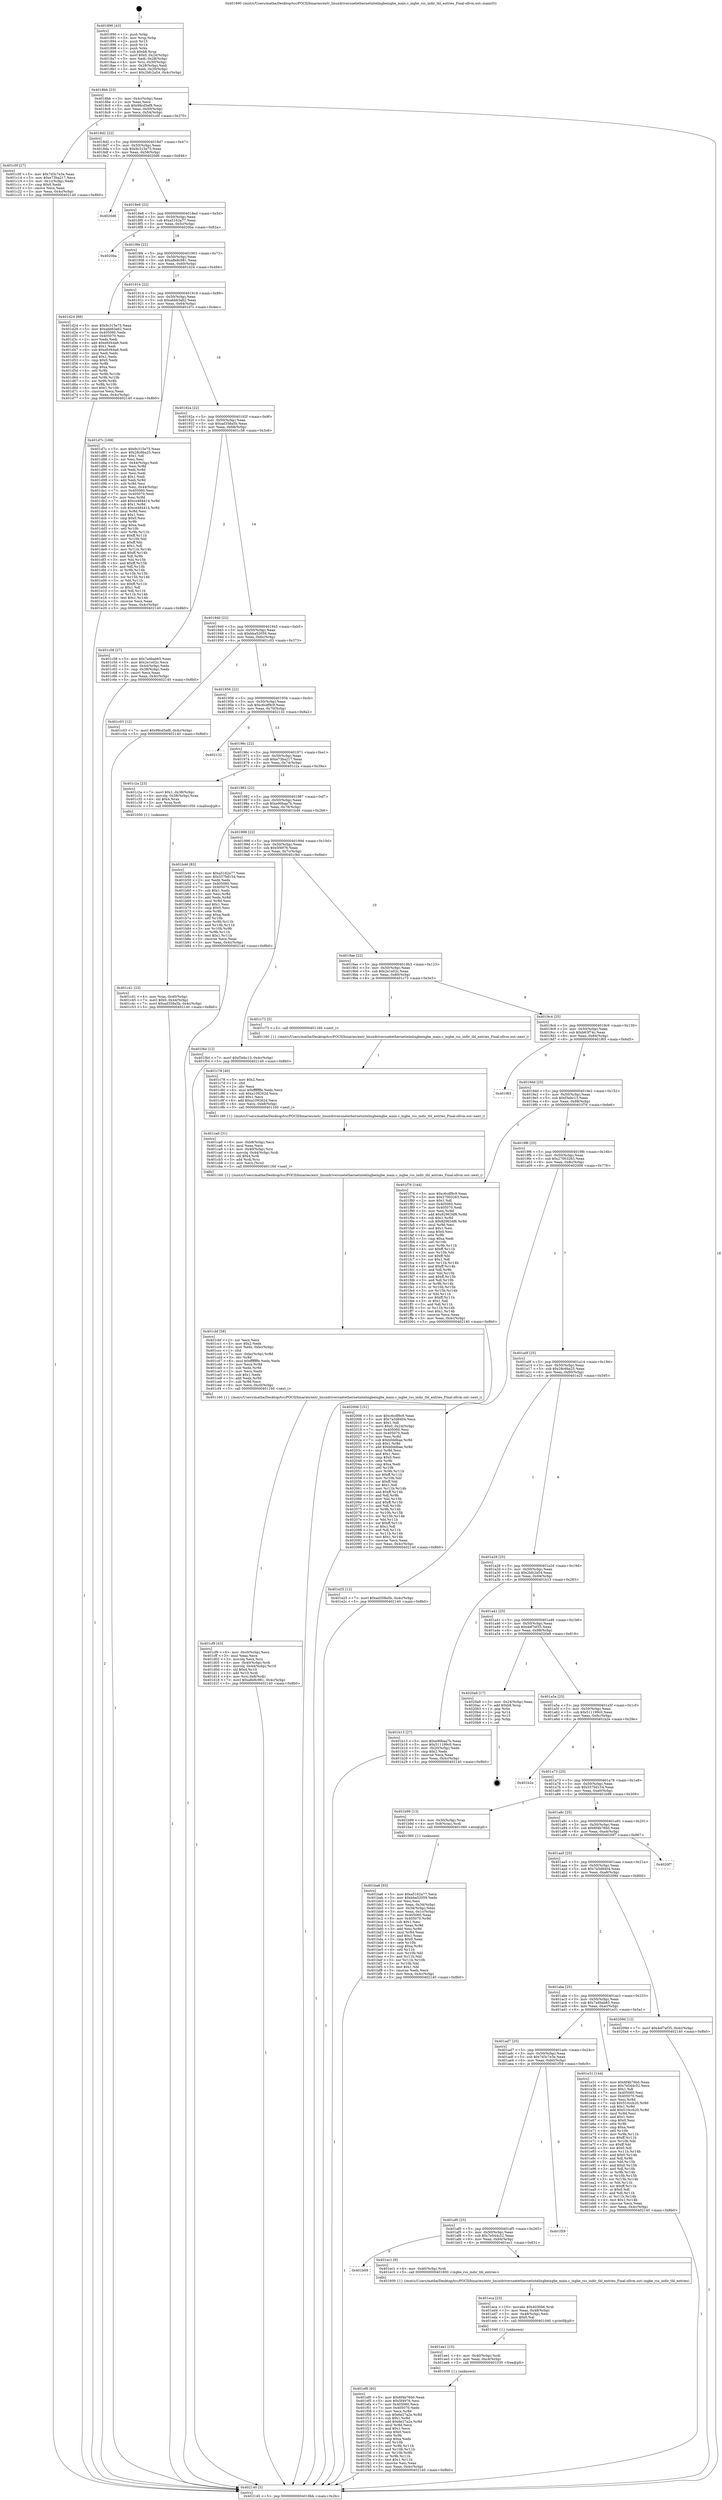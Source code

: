 digraph "0x401890" {
  label = "0x401890 (/mnt/c/Users/mathe/Desktop/tcc/POCII/binaries/extr_linuxdriversnetethernetintelixgbeixgbe_main.c_ixgbe_rss_indir_tbl_entries_Final-ollvm.out::main(0))"
  labelloc = "t"
  node[shape=record]

  Entry [label="",width=0.3,height=0.3,shape=circle,fillcolor=black,style=filled]
  "0x4018bb" [label="{
     0x4018bb [23]\l
     | [instrs]\l
     &nbsp;&nbsp;0x4018bb \<+3\>: mov -0x4c(%rbp),%eax\l
     &nbsp;&nbsp;0x4018be \<+2\>: mov %eax,%ecx\l
     &nbsp;&nbsp;0x4018c0 \<+6\>: sub $0x98cd5ef8,%ecx\l
     &nbsp;&nbsp;0x4018c6 \<+3\>: mov %eax,-0x50(%rbp)\l
     &nbsp;&nbsp;0x4018c9 \<+3\>: mov %ecx,-0x54(%rbp)\l
     &nbsp;&nbsp;0x4018cc \<+6\>: je 0000000000401c0f \<main+0x37f\>\l
  }"]
  "0x401c0f" [label="{
     0x401c0f [27]\l
     | [instrs]\l
     &nbsp;&nbsp;0x401c0f \<+5\>: mov $0x7d3c7e3e,%eax\l
     &nbsp;&nbsp;0x401c14 \<+5\>: mov $0xe73ba217,%ecx\l
     &nbsp;&nbsp;0x401c19 \<+3\>: mov -0x1c(%rbp),%edx\l
     &nbsp;&nbsp;0x401c1c \<+3\>: cmp $0x0,%edx\l
     &nbsp;&nbsp;0x401c1f \<+3\>: cmove %ecx,%eax\l
     &nbsp;&nbsp;0x401c22 \<+3\>: mov %eax,-0x4c(%rbp)\l
     &nbsp;&nbsp;0x401c25 \<+5\>: jmp 0000000000402140 \<main+0x8b0\>\l
  }"]
  "0x4018d2" [label="{
     0x4018d2 [22]\l
     | [instrs]\l
     &nbsp;&nbsp;0x4018d2 \<+5\>: jmp 00000000004018d7 \<main+0x47\>\l
     &nbsp;&nbsp;0x4018d7 \<+3\>: mov -0x50(%rbp),%eax\l
     &nbsp;&nbsp;0x4018da \<+5\>: sub $0x9c315e75,%eax\l
     &nbsp;&nbsp;0x4018df \<+3\>: mov %eax,-0x58(%rbp)\l
     &nbsp;&nbsp;0x4018e2 \<+6\>: je 00000000004020d6 \<main+0x846\>\l
  }"]
  Exit [label="",width=0.3,height=0.3,shape=circle,fillcolor=black,style=filled,peripheries=2]
  "0x4020d6" [label="{
     0x4020d6\l
  }", style=dashed]
  "0x4018e8" [label="{
     0x4018e8 [22]\l
     | [instrs]\l
     &nbsp;&nbsp;0x4018e8 \<+5\>: jmp 00000000004018ed \<main+0x5d\>\l
     &nbsp;&nbsp;0x4018ed \<+3\>: mov -0x50(%rbp),%eax\l
     &nbsp;&nbsp;0x4018f0 \<+5\>: sub $0xa5162a77,%eax\l
     &nbsp;&nbsp;0x4018f5 \<+3\>: mov %eax,-0x5c(%rbp)\l
     &nbsp;&nbsp;0x4018f8 \<+6\>: je 00000000004020ba \<main+0x82a\>\l
  }"]
  "0x401ef0" [label="{
     0x401ef0 [93]\l
     | [instrs]\l
     &nbsp;&nbsp;0x401ef0 \<+5\>: mov $0x6f4b76b0,%eax\l
     &nbsp;&nbsp;0x401ef5 \<+5\>: mov $0x5f4976,%esi\l
     &nbsp;&nbsp;0x401efa \<+7\>: mov 0x405060,%ecx\l
     &nbsp;&nbsp;0x401f01 \<+7\>: mov 0x405070,%edx\l
     &nbsp;&nbsp;0x401f08 \<+3\>: mov %ecx,%r8d\l
     &nbsp;&nbsp;0x401f0b \<+7\>: sub $0x6e27a2e,%r8d\l
     &nbsp;&nbsp;0x401f12 \<+4\>: sub $0x1,%r8d\l
     &nbsp;&nbsp;0x401f16 \<+7\>: add $0x6e27a2e,%r8d\l
     &nbsp;&nbsp;0x401f1d \<+4\>: imul %r8d,%ecx\l
     &nbsp;&nbsp;0x401f21 \<+3\>: and $0x1,%ecx\l
     &nbsp;&nbsp;0x401f24 \<+3\>: cmp $0x0,%ecx\l
     &nbsp;&nbsp;0x401f27 \<+4\>: sete %r9b\l
     &nbsp;&nbsp;0x401f2b \<+3\>: cmp $0xa,%edx\l
     &nbsp;&nbsp;0x401f2e \<+4\>: setl %r10b\l
     &nbsp;&nbsp;0x401f32 \<+3\>: mov %r9b,%r11b\l
     &nbsp;&nbsp;0x401f35 \<+3\>: and %r10b,%r11b\l
     &nbsp;&nbsp;0x401f38 \<+3\>: xor %r10b,%r9b\l
     &nbsp;&nbsp;0x401f3b \<+3\>: or %r9b,%r11b\l
     &nbsp;&nbsp;0x401f3e \<+4\>: test $0x1,%r11b\l
     &nbsp;&nbsp;0x401f42 \<+3\>: cmovne %esi,%eax\l
     &nbsp;&nbsp;0x401f45 \<+3\>: mov %eax,-0x4c(%rbp)\l
     &nbsp;&nbsp;0x401f48 \<+5\>: jmp 0000000000402140 \<main+0x8b0\>\l
  }"]
  "0x4020ba" [label="{
     0x4020ba\l
  }", style=dashed]
  "0x4018fe" [label="{
     0x4018fe [22]\l
     | [instrs]\l
     &nbsp;&nbsp;0x4018fe \<+5\>: jmp 0000000000401903 \<main+0x73\>\l
     &nbsp;&nbsp;0x401903 \<+3\>: mov -0x50(%rbp),%eax\l
     &nbsp;&nbsp;0x401906 \<+5\>: sub $0xa8e8c981,%eax\l
     &nbsp;&nbsp;0x40190b \<+3\>: mov %eax,-0x60(%rbp)\l
     &nbsp;&nbsp;0x40190e \<+6\>: je 0000000000401d24 \<main+0x494\>\l
  }"]
  "0x401ee1" [label="{
     0x401ee1 [15]\l
     | [instrs]\l
     &nbsp;&nbsp;0x401ee1 \<+4\>: mov -0x40(%rbp),%rdi\l
     &nbsp;&nbsp;0x401ee5 \<+6\>: mov %eax,-0xc4(%rbp)\l
     &nbsp;&nbsp;0x401eeb \<+5\>: call 0000000000401030 \<free@plt\>\l
     | [calls]\l
     &nbsp;&nbsp;0x401030 \{1\} (unknown)\l
  }"]
  "0x401d24" [label="{
     0x401d24 [88]\l
     | [instrs]\l
     &nbsp;&nbsp;0x401d24 \<+5\>: mov $0x9c315e75,%eax\l
     &nbsp;&nbsp;0x401d29 \<+5\>: mov $0xabb63a62,%ecx\l
     &nbsp;&nbsp;0x401d2e \<+7\>: mov 0x405060,%edx\l
     &nbsp;&nbsp;0x401d35 \<+7\>: mov 0x405070,%esi\l
     &nbsp;&nbsp;0x401d3c \<+2\>: mov %edx,%edi\l
     &nbsp;&nbsp;0x401d3e \<+6\>: add $0xefcf44a9,%edi\l
     &nbsp;&nbsp;0x401d44 \<+3\>: sub $0x1,%edi\l
     &nbsp;&nbsp;0x401d47 \<+6\>: sub $0xefcf44a9,%edi\l
     &nbsp;&nbsp;0x401d4d \<+3\>: imul %edi,%edx\l
     &nbsp;&nbsp;0x401d50 \<+3\>: and $0x1,%edx\l
     &nbsp;&nbsp;0x401d53 \<+3\>: cmp $0x0,%edx\l
     &nbsp;&nbsp;0x401d56 \<+4\>: sete %r8b\l
     &nbsp;&nbsp;0x401d5a \<+3\>: cmp $0xa,%esi\l
     &nbsp;&nbsp;0x401d5d \<+4\>: setl %r9b\l
     &nbsp;&nbsp;0x401d61 \<+3\>: mov %r8b,%r10b\l
     &nbsp;&nbsp;0x401d64 \<+3\>: and %r9b,%r10b\l
     &nbsp;&nbsp;0x401d67 \<+3\>: xor %r9b,%r8b\l
     &nbsp;&nbsp;0x401d6a \<+3\>: or %r8b,%r10b\l
     &nbsp;&nbsp;0x401d6d \<+4\>: test $0x1,%r10b\l
     &nbsp;&nbsp;0x401d71 \<+3\>: cmovne %ecx,%eax\l
     &nbsp;&nbsp;0x401d74 \<+3\>: mov %eax,-0x4c(%rbp)\l
     &nbsp;&nbsp;0x401d77 \<+5\>: jmp 0000000000402140 \<main+0x8b0\>\l
  }"]
  "0x401914" [label="{
     0x401914 [22]\l
     | [instrs]\l
     &nbsp;&nbsp;0x401914 \<+5\>: jmp 0000000000401919 \<main+0x89\>\l
     &nbsp;&nbsp;0x401919 \<+3\>: mov -0x50(%rbp),%eax\l
     &nbsp;&nbsp;0x40191c \<+5\>: sub $0xabb63a62,%eax\l
     &nbsp;&nbsp;0x401921 \<+3\>: mov %eax,-0x64(%rbp)\l
     &nbsp;&nbsp;0x401924 \<+6\>: je 0000000000401d7c \<main+0x4ec\>\l
  }"]
  "0x401eca" [label="{
     0x401eca [23]\l
     | [instrs]\l
     &nbsp;&nbsp;0x401eca \<+10\>: movabs $0x4030b6,%rdi\l
     &nbsp;&nbsp;0x401ed4 \<+3\>: mov %eax,-0x48(%rbp)\l
     &nbsp;&nbsp;0x401ed7 \<+3\>: mov -0x48(%rbp),%esi\l
     &nbsp;&nbsp;0x401eda \<+2\>: mov $0x0,%al\l
     &nbsp;&nbsp;0x401edc \<+5\>: call 0000000000401040 \<printf@plt\>\l
     | [calls]\l
     &nbsp;&nbsp;0x401040 \{1\} (unknown)\l
  }"]
  "0x401d7c" [label="{
     0x401d7c [169]\l
     | [instrs]\l
     &nbsp;&nbsp;0x401d7c \<+5\>: mov $0x9c315e75,%eax\l
     &nbsp;&nbsp;0x401d81 \<+5\>: mov $0x28c6ba25,%ecx\l
     &nbsp;&nbsp;0x401d86 \<+2\>: mov $0x1,%dl\l
     &nbsp;&nbsp;0x401d88 \<+2\>: xor %esi,%esi\l
     &nbsp;&nbsp;0x401d8a \<+3\>: mov -0x44(%rbp),%edi\l
     &nbsp;&nbsp;0x401d8d \<+3\>: mov %esi,%r8d\l
     &nbsp;&nbsp;0x401d90 \<+3\>: sub %edi,%r8d\l
     &nbsp;&nbsp;0x401d93 \<+2\>: mov %esi,%edi\l
     &nbsp;&nbsp;0x401d95 \<+3\>: sub $0x1,%edi\l
     &nbsp;&nbsp;0x401d98 \<+3\>: add %edi,%r8d\l
     &nbsp;&nbsp;0x401d9b \<+3\>: sub %r8d,%esi\l
     &nbsp;&nbsp;0x401d9e \<+3\>: mov %esi,-0x44(%rbp)\l
     &nbsp;&nbsp;0x401da1 \<+7\>: mov 0x405060,%esi\l
     &nbsp;&nbsp;0x401da8 \<+7\>: mov 0x405070,%edi\l
     &nbsp;&nbsp;0x401daf \<+3\>: mov %esi,%r8d\l
     &nbsp;&nbsp;0x401db2 \<+7\>: add $0xce484414,%r8d\l
     &nbsp;&nbsp;0x401db9 \<+4\>: sub $0x1,%r8d\l
     &nbsp;&nbsp;0x401dbd \<+7\>: sub $0xce484414,%r8d\l
     &nbsp;&nbsp;0x401dc4 \<+4\>: imul %r8d,%esi\l
     &nbsp;&nbsp;0x401dc8 \<+3\>: and $0x1,%esi\l
     &nbsp;&nbsp;0x401dcb \<+3\>: cmp $0x0,%esi\l
     &nbsp;&nbsp;0x401dce \<+4\>: sete %r9b\l
     &nbsp;&nbsp;0x401dd2 \<+3\>: cmp $0xa,%edi\l
     &nbsp;&nbsp;0x401dd5 \<+4\>: setl %r10b\l
     &nbsp;&nbsp;0x401dd9 \<+3\>: mov %r9b,%r11b\l
     &nbsp;&nbsp;0x401ddc \<+4\>: xor $0xff,%r11b\l
     &nbsp;&nbsp;0x401de0 \<+3\>: mov %r10b,%bl\l
     &nbsp;&nbsp;0x401de3 \<+3\>: xor $0xff,%bl\l
     &nbsp;&nbsp;0x401de6 \<+3\>: xor $0x1,%dl\l
     &nbsp;&nbsp;0x401de9 \<+3\>: mov %r11b,%r14b\l
     &nbsp;&nbsp;0x401dec \<+4\>: and $0xff,%r14b\l
     &nbsp;&nbsp;0x401df0 \<+3\>: and %dl,%r9b\l
     &nbsp;&nbsp;0x401df3 \<+3\>: mov %bl,%r15b\l
     &nbsp;&nbsp;0x401df6 \<+4\>: and $0xff,%r15b\l
     &nbsp;&nbsp;0x401dfa \<+3\>: and %dl,%r10b\l
     &nbsp;&nbsp;0x401dfd \<+3\>: or %r9b,%r14b\l
     &nbsp;&nbsp;0x401e00 \<+3\>: or %r10b,%r15b\l
     &nbsp;&nbsp;0x401e03 \<+3\>: xor %r15b,%r14b\l
     &nbsp;&nbsp;0x401e06 \<+3\>: or %bl,%r11b\l
     &nbsp;&nbsp;0x401e09 \<+4\>: xor $0xff,%r11b\l
     &nbsp;&nbsp;0x401e0d \<+3\>: or $0x1,%dl\l
     &nbsp;&nbsp;0x401e10 \<+3\>: and %dl,%r11b\l
     &nbsp;&nbsp;0x401e13 \<+3\>: or %r11b,%r14b\l
     &nbsp;&nbsp;0x401e16 \<+4\>: test $0x1,%r14b\l
     &nbsp;&nbsp;0x401e1a \<+3\>: cmovne %ecx,%eax\l
     &nbsp;&nbsp;0x401e1d \<+3\>: mov %eax,-0x4c(%rbp)\l
     &nbsp;&nbsp;0x401e20 \<+5\>: jmp 0000000000402140 \<main+0x8b0\>\l
  }"]
  "0x40192a" [label="{
     0x40192a [22]\l
     | [instrs]\l
     &nbsp;&nbsp;0x40192a \<+5\>: jmp 000000000040192f \<main+0x9f\>\l
     &nbsp;&nbsp;0x40192f \<+3\>: mov -0x50(%rbp),%eax\l
     &nbsp;&nbsp;0x401932 \<+5\>: sub $0xad358a5b,%eax\l
     &nbsp;&nbsp;0x401937 \<+3\>: mov %eax,-0x68(%rbp)\l
     &nbsp;&nbsp;0x40193a \<+6\>: je 0000000000401c58 \<main+0x3c8\>\l
  }"]
  "0x401b09" [label="{
     0x401b09\l
  }", style=dashed]
  "0x401c58" [label="{
     0x401c58 [27]\l
     | [instrs]\l
     &nbsp;&nbsp;0x401c58 \<+5\>: mov $0x7a4bab65,%eax\l
     &nbsp;&nbsp;0x401c5d \<+5\>: mov $0x2e1e02c,%ecx\l
     &nbsp;&nbsp;0x401c62 \<+3\>: mov -0x44(%rbp),%edx\l
     &nbsp;&nbsp;0x401c65 \<+3\>: cmp -0x38(%rbp),%edx\l
     &nbsp;&nbsp;0x401c68 \<+3\>: cmovl %ecx,%eax\l
     &nbsp;&nbsp;0x401c6b \<+3\>: mov %eax,-0x4c(%rbp)\l
     &nbsp;&nbsp;0x401c6e \<+5\>: jmp 0000000000402140 \<main+0x8b0\>\l
  }"]
  "0x401940" [label="{
     0x401940 [22]\l
     | [instrs]\l
     &nbsp;&nbsp;0x401940 \<+5\>: jmp 0000000000401945 \<main+0xb5\>\l
     &nbsp;&nbsp;0x401945 \<+3\>: mov -0x50(%rbp),%eax\l
     &nbsp;&nbsp;0x401948 \<+5\>: sub $0xbba52059,%eax\l
     &nbsp;&nbsp;0x40194d \<+3\>: mov %eax,-0x6c(%rbp)\l
     &nbsp;&nbsp;0x401950 \<+6\>: je 0000000000401c03 \<main+0x373\>\l
  }"]
  "0x401ec1" [label="{
     0x401ec1 [9]\l
     | [instrs]\l
     &nbsp;&nbsp;0x401ec1 \<+4\>: mov -0x40(%rbp),%rdi\l
     &nbsp;&nbsp;0x401ec5 \<+5\>: call 0000000000401600 \<ixgbe_rss_indir_tbl_entries\>\l
     | [calls]\l
     &nbsp;&nbsp;0x401600 \{1\} (/mnt/c/Users/mathe/Desktop/tcc/POCII/binaries/extr_linuxdriversnetethernetintelixgbeixgbe_main.c_ixgbe_rss_indir_tbl_entries_Final-ollvm.out::ixgbe_rss_indir_tbl_entries)\l
  }"]
  "0x401c03" [label="{
     0x401c03 [12]\l
     | [instrs]\l
     &nbsp;&nbsp;0x401c03 \<+7\>: movl $0x98cd5ef8,-0x4c(%rbp)\l
     &nbsp;&nbsp;0x401c0a \<+5\>: jmp 0000000000402140 \<main+0x8b0\>\l
  }"]
  "0x401956" [label="{
     0x401956 [22]\l
     | [instrs]\l
     &nbsp;&nbsp;0x401956 \<+5\>: jmp 000000000040195b \<main+0xcb\>\l
     &nbsp;&nbsp;0x40195b \<+3\>: mov -0x50(%rbp),%eax\l
     &nbsp;&nbsp;0x40195e \<+5\>: sub $0xc6cdf9c9,%eax\l
     &nbsp;&nbsp;0x401963 \<+3\>: mov %eax,-0x70(%rbp)\l
     &nbsp;&nbsp;0x401966 \<+6\>: je 0000000000402132 \<main+0x8a2\>\l
  }"]
  "0x401af0" [label="{
     0x401af0 [25]\l
     | [instrs]\l
     &nbsp;&nbsp;0x401af0 \<+5\>: jmp 0000000000401af5 \<main+0x265\>\l
     &nbsp;&nbsp;0x401af5 \<+3\>: mov -0x50(%rbp),%eax\l
     &nbsp;&nbsp;0x401af8 \<+5\>: sub $0x7e544c52,%eax\l
     &nbsp;&nbsp;0x401afd \<+6\>: mov %eax,-0xb4(%rbp)\l
     &nbsp;&nbsp;0x401b03 \<+6\>: je 0000000000401ec1 \<main+0x631\>\l
  }"]
  "0x402132" [label="{
     0x402132\l
  }", style=dashed]
  "0x40196c" [label="{
     0x40196c [22]\l
     | [instrs]\l
     &nbsp;&nbsp;0x40196c \<+5\>: jmp 0000000000401971 \<main+0xe1\>\l
     &nbsp;&nbsp;0x401971 \<+3\>: mov -0x50(%rbp),%eax\l
     &nbsp;&nbsp;0x401974 \<+5\>: sub $0xe73ba217,%eax\l
     &nbsp;&nbsp;0x401979 \<+3\>: mov %eax,-0x74(%rbp)\l
     &nbsp;&nbsp;0x40197c \<+6\>: je 0000000000401c2a \<main+0x39a\>\l
  }"]
  "0x401f59" [label="{
     0x401f59\l
  }", style=dashed]
  "0x401c2a" [label="{
     0x401c2a [23]\l
     | [instrs]\l
     &nbsp;&nbsp;0x401c2a \<+7\>: movl $0x1,-0x38(%rbp)\l
     &nbsp;&nbsp;0x401c31 \<+4\>: movslq -0x38(%rbp),%rax\l
     &nbsp;&nbsp;0x401c35 \<+4\>: shl $0x4,%rax\l
     &nbsp;&nbsp;0x401c39 \<+3\>: mov %rax,%rdi\l
     &nbsp;&nbsp;0x401c3c \<+5\>: call 0000000000401050 \<malloc@plt\>\l
     | [calls]\l
     &nbsp;&nbsp;0x401050 \{1\} (unknown)\l
  }"]
  "0x401982" [label="{
     0x401982 [22]\l
     | [instrs]\l
     &nbsp;&nbsp;0x401982 \<+5\>: jmp 0000000000401987 \<main+0xf7\>\l
     &nbsp;&nbsp;0x401987 \<+3\>: mov -0x50(%rbp),%eax\l
     &nbsp;&nbsp;0x40198a \<+5\>: sub $0xe90baa7b,%eax\l
     &nbsp;&nbsp;0x40198f \<+3\>: mov %eax,-0x78(%rbp)\l
     &nbsp;&nbsp;0x401992 \<+6\>: je 0000000000401b46 \<main+0x2b6\>\l
  }"]
  "0x401ad7" [label="{
     0x401ad7 [25]\l
     | [instrs]\l
     &nbsp;&nbsp;0x401ad7 \<+5\>: jmp 0000000000401adc \<main+0x24c\>\l
     &nbsp;&nbsp;0x401adc \<+3\>: mov -0x50(%rbp),%eax\l
     &nbsp;&nbsp;0x401adf \<+5\>: sub $0x7d3c7e3e,%eax\l
     &nbsp;&nbsp;0x401ae4 \<+6\>: mov %eax,-0xb0(%rbp)\l
     &nbsp;&nbsp;0x401aea \<+6\>: je 0000000000401f59 \<main+0x6c9\>\l
  }"]
  "0x401b46" [label="{
     0x401b46 [83]\l
     | [instrs]\l
     &nbsp;&nbsp;0x401b46 \<+5\>: mov $0xa5162a77,%eax\l
     &nbsp;&nbsp;0x401b4b \<+5\>: mov $0x557bd154,%ecx\l
     &nbsp;&nbsp;0x401b50 \<+2\>: xor %edx,%edx\l
     &nbsp;&nbsp;0x401b52 \<+7\>: mov 0x405060,%esi\l
     &nbsp;&nbsp;0x401b59 \<+7\>: mov 0x405070,%edi\l
     &nbsp;&nbsp;0x401b60 \<+3\>: sub $0x1,%edx\l
     &nbsp;&nbsp;0x401b63 \<+3\>: mov %esi,%r8d\l
     &nbsp;&nbsp;0x401b66 \<+3\>: add %edx,%r8d\l
     &nbsp;&nbsp;0x401b69 \<+4\>: imul %r8d,%esi\l
     &nbsp;&nbsp;0x401b6d \<+3\>: and $0x1,%esi\l
     &nbsp;&nbsp;0x401b70 \<+3\>: cmp $0x0,%esi\l
     &nbsp;&nbsp;0x401b73 \<+4\>: sete %r9b\l
     &nbsp;&nbsp;0x401b77 \<+3\>: cmp $0xa,%edi\l
     &nbsp;&nbsp;0x401b7a \<+4\>: setl %r10b\l
     &nbsp;&nbsp;0x401b7e \<+3\>: mov %r9b,%r11b\l
     &nbsp;&nbsp;0x401b81 \<+3\>: and %r10b,%r11b\l
     &nbsp;&nbsp;0x401b84 \<+3\>: xor %r10b,%r9b\l
     &nbsp;&nbsp;0x401b87 \<+3\>: or %r9b,%r11b\l
     &nbsp;&nbsp;0x401b8a \<+4\>: test $0x1,%r11b\l
     &nbsp;&nbsp;0x401b8e \<+3\>: cmovne %ecx,%eax\l
     &nbsp;&nbsp;0x401b91 \<+3\>: mov %eax,-0x4c(%rbp)\l
     &nbsp;&nbsp;0x401b94 \<+5\>: jmp 0000000000402140 \<main+0x8b0\>\l
  }"]
  "0x401998" [label="{
     0x401998 [22]\l
     | [instrs]\l
     &nbsp;&nbsp;0x401998 \<+5\>: jmp 000000000040199d \<main+0x10d\>\l
     &nbsp;&nbsp;0x40199d \<+3\>: mov -0x50(%rbp),%eax\l
     &nbsp;&nbsp;0x4019a0 \<+5\>: sub $0x5f4976,%eax\l
     &nbsp;&nbsp;0x4019a5 \<+3\>: mov %eax,-0x7c(%rbp)\l
     &nbsp;&nbsp;0x4019a8 \<+6\>: je 0000000000401f4d \<main+0x6bd\>\l
  }"]
  "0x401e31" [label="{
     0x401e31 [144]\l
     | [instrs]\l
     &nbsp;&nbsp;0x401e31 \<+5\>: mov $0x6f4b76b0,%eax\l
     &nbsp;&nbsp;0x401e36 \<+5\>: mov $0x7e544c52,%ecx\l
     &nbsp;&nbsp;0x401e3b \<+2\>: mov $0x1,%dl\l
     &nbsp;&nbsp;0x401e3d \<+7\>: mov 0x405060,%esi\l
     &nbsp;&nbsp;0x401e44 \<+7\>: mov 0x405070,%edi\l
     &nbsp;&nbsp;0x401e4b \<+3\>: mov %esi,%r8d\l
     &nbsp;&nbsp;0x401e4e \<+7\>: sub $0x510ccb20,%r8d\l
     &nbsp;&nbsp;0x401e55 \<+4\>: sub $0x1,%r8d\l
     &nbsp;&nbsp;0x401e59 \<+7\>: add $0x510ccb20,%r8d\l
     &nbsp;&nbsp;0x401e60 \<+4\>: imul %r8d,%esi\l
     &nbsp;&nbsp;0x401e64 \<+3\>: and $0x1,%esi\l
     &nbsp;&nbsp;0x401e67 \<+3\>: cmp $0x0,%esi\l
     &nbsp;&nbsp;0x401e6a \<+4\>: sete %r9b\l
     &nbsp;&nbsp;0x401e6e \<+3\>: cmp $0xa,%edi\l
     &nbsp;&nbsp;0x401e71 \<+4\>: setl %r10b\l
     &nbsp;&nbsp;0x401e75 \<+3\>: mov %r9b,%r11b\l
     &nbsp;&nbsp;0x401e78 \<+4\>: xor $0xff,%r11b\l
     &nbsp;&nbsp;0x401e7c \<+3\>: mov %r10b,%bl\l
     &nbsp;&nbsp;0x401e7f \<+3\>: xor $0xff,%bl\l
     &nbsp;&nbsp;0x401e82 \<+3\>: xor $0x0,%dl\l
     &nbsp;&nbsp;0x401e85 \<+3\>: mov %r11b,%r14b\l
     &nbsp;&nbsp;0x401e88 \<+4\>: and $0x0,%r14b\l
     &nbsp;&nbsp;0x401e8c \<+3\>: and %dl,%r9b\l
     &nbsp;&nbsp;0x401e8f \<+3\>: mov %bl,%r15b\l
     &nbsp;&nbsp;0x401e92 \<+4\>: and $0x0,%r15b\l
     &nbsp;&nbsp;0x401e96 \<+3\>: and %dl,%r10b\l
     &nbsp;&nbsp;0x401e99 \<+3\>: or %r9b,%r14b\l
     &nbsp;&nbsp;0x401e9c \<+3\>: or %r10b,%r15b\l
     &nbsp;&nbsp;0x401e9f \<+3\>: xor %r15b,%r14b\l
     &nbsp;&nbsp;0x401ea2 \<+3\>: or %bl,%r11b\l
     &nbsp;&nbsp;0x401ea5 \<+4\>: xor $0xff,%r11b\l
     &nbsp;&nbsp;0x401ea9 \<+3\>: or $0x0,%dl\l
     &nbsp;&nbsp;0x401eac \<+3\>: and %dl,%r11b\l
     &nbsp;&nbsp;0x401eaf \<+3\>: or %r11b,%r14b\l
     &nbsp;&nbsp;0x401eb2 \<+4\>: test $0x1,%r14b\l
     &nbsp;&nbsp;0x401eb6 \<+3\>: cmovne %ecx,%eax\l
     &nbsp;&nbsp;0x401eb9 \<+3\>: mov %eax,-0x4c(%rbp)\l
     &nbsp;&nbsp;0x401ebc \<+5\>: jmp 0000000000402140 \<main+0x8b0\>\l
  }"]
  "0x401f4d" [label="{
     0x401f4d [12]\l
     | [instrs]\l
     &nbsp;&nbsp;0x401f4d \<+7\>: movl $0xf3ebc13,-0x4c(%rbp)\l
     &nbsp;&nbsp;0x401f54 \<+5\>: jmp 0000000000402140 \<main+0x8b0\>\l
  }"]
  "0x4019ae" [label="{
     0x4019ae [22]\l
     | [instrs]\l
     &nbsp;&nbsp;0x4019ae \<+5\>: jmp 00000000004019b3 \<main+0x123\>\l
     &nbsp;&nbsp;0x4019b3 \<+3\>: mov -0x50(%rbp),%eax\l
     &nbsp;&nbsp;0x4019b6 \<+5\>: sub $0x2e1e02c,%eax\l
     &nbsp;&nbsp;0x4019bb \<+3\>: mov %eax,-0x80(%rbp)\l
     &nbsp;&nbsp;0x4019be \<+6\>: je 0000000000401c73 \<main+0x3e3\>\l
  }"]
  "0x401abe" [label="{
     0x401abe [25]\l
     | [instrs]\l
     &nbsp;&nbsp;0x401abe \<+5\>: jmp 0000000000401ac3 \<main+0x233\>\l
     &nbsp;&nbsp;0x401ac3 \<+3\>: mov -0x50(%rbp),%eax\l
     &nbsp;&nbsp;0x401ac6 \<+5\>: sub $0x7a4bab65,%eax\l
     &nbsp;&nbsp;0x401acb \<+6\>: mov %eax,-0xac(%rbp)\l
     &nbsp;&nbsp;0x401ad1 \<+6\>: je 0000000000401e31 \<main+0x5a1\>\l
  }"]
  "0x401c73" [label="{
     0x401c73 [5]\l
     | [instrs]\l
     &nbsp;&nbsp;0x401c73 \<+5\>: call 0000000000401160 \<next_i\>\l
     | [calls]\l
     &nbsp;&nbsp;0x401160 \{1\} (/mnt/c/Users/mathe/Desktop/tcc/POCII/binaries/extr_linuxdriversnetethernetintelixgbeixgbe_main.c_ixgbe_rss_indir_tbl_entries_Final-ollvm.out::next_i)\l
  }"]
  "0x4019c4" [label="{
     0x4019c4 [25]\l
     | [instrs]\l
     &nbsp;&nbsp;0x4019c4 \<+5\>: jmp 00000000004019c9 \<main+0x139\>\l
     &nbsp;&nbsp;0x4019c9 \<+3\>: mov -0x50(%rbp),%eax\l
     &nbsp;&nbsp;0x4019cc \<+5\>: sub $0xb63f74c,%eax\l
     &nbsp;&nbsp;0x4019d1 \<+6\>: mov %eax,-0x84(%rbp)\l
     &nbsp;&nbsp;0x4019d7 \<+6\>: je 0000000000401f65 \<main+0x6d5\>\l
  }"]
  "0x40209d" [label="{
     0x40209d [12]\l
     | [instrs]\l
     &nbsp;&nbsp;0x40209d \<+7\>: movl $0x4ef7ef35,-0x4c(%rbp)\l
     &nbsp;&nbsp;0x4020a4 \<+5\>: jmp 0000000000402140 \<main+0x8b0\>\l
  }"]
  "0x401f65" [label="{
     0x401f65\l
  }", style=dashed]
  "0x4019dd" [label="{
     0x4019dd [25]\l
     | [instrs]\l
     &nbsp;&nbsp;0x4019dd \<+5\>: jmp 00000000004019e2 \<main+0x152\>\l
     &nbsp;&nbsp;0x4019e2 \<+3\>: mov -0x50(%rbp),%eax\l
     &nbsp;&nbsp;0x4019e5 \<+5\>: sub $0xf3ebc13,%eax\l
     &nbsp;&nbsp;0x4019ea \<+6\>: mov %eax,-0x88(%rbp)\l
     &nbsp;&nbsp;0x4019f0 \<+6\>: je 0000000000401f76 \<main+0x6e6\>\l
  }"]
  "0x401aa5" [label="{
     0x401aa5 [25]\l
     | [instrs]\l
     &nbsp;&nbsp;0x401aa5 \<+5\>: jmp 0000000000401aaa \<main+0x21a\>\l
     &nbsp;&nbsp;0x401aaa \<+3\>: mov -0x50(%rbp),%eax\l
     &nbsp;&nbsp;0x401aad \<+5\>: sub $0x7a3d8404,%eax\l
     &nbsp;&nbsp;0x401ab2 \<+6\>: mov %eax,-0xa8(%rbp)\l
     &nbsp;&nbsp;0x401ab8 \<+6\>: je 000000000040209d \<main+0x80d\>\l
  }"]
  "0x401f76" [label="{
     0x401f76 [144]\l
     | [instrs]\l
     &nbsp;&nbsp;0x401f76 \<+5\>: mov $0xc6cdf9c9,%eax\l
     &nbsp;&nbsp;0x401f7b \<+5\>: mov $0x27003263,%ecx\l
     &nbsp;&nbsp;0x401f80 \<+2\>: mov $0x1,%dl\l
     &nbsp;&nbsp;0x401f82 \<+7\>: mov 0x405060,%esi\l
     &nbsp;&nbsp;0x401f89 \<+7\>: mov 0x405070,%edi\l
     &nbsp;&nbsp;0x401f90 \<+3\>: mov %esi,%r8d\l
     &nbsp;&nbsp;0x401f93 \<+7\>: add $0x829634f6,%r8d\l
     &nbsp;&nbsp;0x401f9a \<+4\>: sub $0x1,%r8d\l
     &nbsp;&nbsp;0x401f9e \<+7\>: sub $0x829634f6,%r8d\l
     &nbsp;&nbsp;0x401fa5 \<+4\>: imul %r8d,%esi\l
     &nbsp;&nbsp;0x401fa9 \<+3\>: and $0x1,%esi\l
     &nbsp;&nbsp;0x401fac \<+3\>: cmp $0x0,%esi\l
     &nbsp;&nbsp;0x401faf \<+4\>: sete %r9b\l
     &nbsp;&nbsp;0x401fb3 \<+3\>: cmp $0xa,%edi\l
     &nbsp;&nbsp;0x401fb6 \<+4\>: setl %r10b\l
     &nbsp;&nbsp;0x401fba \<+3\>: mov %r9b,%r11b\l
     &nbsp;&nbsp;0x401fbd \<+4\>: xor $0xff,%r11b\l
     &nbsp;&nbsp;0x401fc1 \<+3\>: mov %r10b,%bl\l
     &nbsp;&nbsp;0x401fc4 \<+3\>: xor $0xff,%bl\l
     &nbsp;&nbsp;0x401fc7 \<+3\>: xor $0x1,%dl\l
     &nbsp;&nbsp;0x401fca \<+3\>: mov %r11b,%r14b\l
     &nbsp;&nbsp;0x401fcd \<+4\>: and $0xff,%r14b\l
     &nbsp;&nbsp;0x401fd1 \<+3\>: and %dl,%r9b\l
     &nbsp;&nbsp;0x401fd4 \<+3\>: mov %bl,%r15b\l
     &nbsp;&nbsp;0x401fd7 \<+4\>: and $0xff,%r15b\l
     &nbsp;&nbsp;0x401fdb \<+3\>: and %dl,%r10b\l
     &nbsp;&nbsp;0x401fde \<+3\>: or %r9b,%r14b\l
     &nbsp;&nbsp;0x401fe1 \<+3\>: or %r10b,%r15b\l
     &nbsp;&nbsp;0x401fe4 \<+3\>: xor %r15b,%r14b\l
     &nbsp;&nbsp;0x401fe7 \<+3\>: or %bl,%r11b\l
     &nbsp;&nbsp;0x401fea \<+4\>: xor $0xff,%r11b\l
     &nbsp;&nbsp;0x401fee \<+3\>: or $0x1,%dl\l
     &nbsp;&nbsp;0x401ff1 \<+3\>: and %dl,%r11b\l
     &nbsp;&nbsp;0x401ff4 \<+3\>: or %r11b,%r14b\l
     &nbsp;&nbsp;0x401ff7 \<+4\>: test $0x1,%r14b\l
     &nbsp;&nbsp;0x401ffb \<+3\>: cmovne %ecx,%eax\l
     &nbsp;&nbsp;0x401ffe \<+3\>: mov %eax,-0x4c(%rbp)\l
     &nbsp;&nbsp;0x402001 \<+5\>: jmp 0000000000402140 \<main+0x8b0\>\l
  }"]
  "0x4019f6" [label="{
     0x4019f6 [25]\l
     | [instrs]\l
     &nbsp;&nbsp;0x4019f6 \<+5\>: jmp 00000000004019fb \<main+0x16b\>\l
     &nbsp;&nbsp;0x4019fb \<+3\>: mov -0x50(%rbp),%eax\l
     &nbsp;&nbsp;0x4019fe \<+5\>: sub $0x27003263,%eax\l
     &nbsp;&nbsp;0x401a03 \<+6\>: mov %eax,-0x8c(%rbp)\l
     &nbsp;&nbsp;0x401a09 \<+6\>: je 0000000000402006 \<main+0x776\>\l
  }"]
  "0x4020f7" [label="{
     0x4020f7\l
  }", style=dashed]
  "0x402006" [label="{
     0x402006 [151]\l
     | [instrs]\l
     &nbsp;&nbsp;0x402006 \<+5\>: mov $0xc6cdf9c9,%eax\l
     &nbsp;&nbsp;0x40200b \<+5\>: mov $0x7a3d8404,%ecx\l
     &nbsp;&nbsp;0x402010 \<+2\>: mov $0x1,%dl\l
     &nbsp;&nbsp;0x402012 \<+7\>: movl $0x0,-0x24(%rbp)\l
     &nbsp;&nbsp;0x402019 \<+7\>: mov 0x405060,%esi\l
     &nbsp;&nbsp;0x402020 \<+7\>: mov 0x405070,%edi\l
     &nbsp;&nbsp;0x402027 \<+3\>: mov %esi,%r8d\l
     &nbsp;&nbsp;0x40202a \<+7\>: sub $0xb0ddbae,%r8d\l
     &nbsp;&nbsp;0x402031 \<+4\>: sub $0x1,%r8d\l
     &nbsp;&nbsp;0x402035 \<+7\>: add $0xb0ddbae,%r8d\l
     &nbsp;&nbsp;0x40203c \<+4\>: imul %r8d,%esi\l
     &nbsp;&nbsp;0x402040 \<+3\>: and $0x1,%esi\l
     &nbsp;&nbsp;0x402043 \<+3\>: cmp $0x0,%esi\l
     &nbsp;&nbsp;0x402046 \<+4\>: sete %r9b\l
     &nbsp;&nbsp;0x40204a \<+3\>: cmp $0xa,%edi\l
     &nbsp;&nbsp;0x40204d \<+4\>: setl %r10b\l
     &nbsp;&nbsp;0x402051 \<+3\>: mov %r9b,%r11b\l
     &nbsp;&nbsp;0x402054 \<+4\>: xor $0xff,%r11b\l
     &nbsp;&nbsp;0x402058 \<+3\>: mov %r10b,%bl\l
     &nbsp;&nbsp;0x40205b \<+3\>: xor $0xff,%bl\l
     &nbsp;&nbsp;0x40205e \<+3\>: xor $0x1,%dl\l
     &nbsp;&nbsp;0x402061 \<+3\>: mov %r11b,%r14b\l
     &nbsp;&nbsp;0x402064 \<+4\>: and $0xff,%r14b\l
     &nbsp;&nbsp;0x402068 \<+3\>: and %dl,%r9b\l
     &nbsp;&nbsp;0x40206b \<+3\>: mov %bl,%r15b\l
     &nbsp;&nbsp;0x40206e \<+4\>: and $0xff,%r15b\l
     &nbsp;&nbsp;0x402072 \<+3\>: and %dl,%r10b\l
     &nbsp;&nbsp;0x402075 \<+3\>: or %r9b,%r14b\l
     &nbsp;&nbsp;0x402078 \<+3\>: or %r10b,%r15b\l
     &nbsp;&nbsp;0x40207b \<+3\>: xor %r15b,%r14b\l
     &nbsp;&nbsp;0x40207e \<+3\>: or %bl,%r11b\l
     &nbsp;&nbsp;0x402081 \<+4\>: xor $0xff,%r11b\l
     &nbsp;&nbsp;0x402085 \<+3\>: or $0x1,%dl\l
     &nbsp;&nbsp;0x402088 \<+3\>: and %dl,%r11b\l
     &nbsp;&nbsp;0x40208b \<+3\>: or %r11b,%r14b\l
     &nbsp;&nbsp;0x40208e \<+4\>: test $0x1,%r14b\l
     &nbsp;&nbsp;0x402092 \<+3\>: cmovne %ecx,%eax\l
     &nbsp;&nbsp;0x402095 \<+3\>: mov %eax,-0x4c(%rbp)\l
     &nbsp;&nbsp;0x402098 \<+5\>: jmp 0000000000402140 \<main+0x8b0\>\l
  }"]
  "0x401a0f" [label="{
     0x401a0f [25]\l
     | [instrs]\l
     &nbsp;&nbsp;0x401a0f \<+5\>: jmp 0000000000401a14 \<main+0x184\>\l
     &nbsp;&nbsp;0x401a14 \<+3\>: mov -0x50(%rbp),%eax\l
     &nbsp;&nbsp;0x401a17 \<+5\>: sub $0x28c6ba25,%eax\l
     &nbsp;&nbsp;0x401a1c \<+6\>: mov %eax,-0x90(%rbp)\l
     &nbsp;&nbsp;0x401a22 \<+6\>: je 0000000000401e25 \<main+0x595\>\l
  }"]
  "0x401cf9" [label="{
     0x401cf9 [43]\l
     | [instrs]\l
     &nbsp;&nbsp;0x401cf9 \<+6\>: mov -0xc0(%rbp),%ecx\l
     &nbsp;&nbsp;0x401cff \<+3\>: imul %eax,%ecx\l
     &nbsp;&nbsp;0x401d02 \<+3\>: movslq %ecx,%rsi\l
     &nbsp;&nbsp;0x401d05 \<+4\>: mov -0x40(%rbp),%rdi\l
     &nbsp;&nbsp;0x401d09 \<+4\>: movslq -0x44(%rbp),%r10\l
     &nbsp;&nbsp;0x401d0d \<+4\>: shl $0x4,%r10\l
     &nbsp;&nbsp;0x401d11 \<+3\>: add %r10,%rdi\l
     &nbsp;&nbsp;0x401d14 \<+4\>: mov %rsi,0x8(%rdi)\l
     &nbsp;&nbsp;0x401d18 \<+7\>: movl $0xa8e8c981,-0x4c(%rbp)\l
     &nbsp;&nbsp;0x401d1f \<+5\>: jmp 0000000000402140 \<main+0x8b0\>\l
  }"]
  "0x401e25" [label="{
     0x401e25 [12]\l
     | [instrs]\l
     &nbsp;&nbsp;0x401e25 \<+7\>: movl $0xad358a5b,-0x4c(%rbp)\l
     &nbsp;&nbsp;0x401e2c \<+5\>: jmp 0000000000402140 \<main+0x8b0\>\l
  }"]
  "0x401a28" [label="{
     0x401a28 [25]\l
     | [instrs]\l
     &nbsp;&nbsp;0x401a28 \<+5\>: jmp 0000000000401a2d \<main+0x19d\>\l
     &nbsp;&nbsp;0x401a2d \<+3\>: mov -0x50(%rbp),%eax\l
     &nbsp;&nbsp;0x401a30 \<+5\>: sub $0x2bfc2a54,%eax\l
     &nbsp;&nbsp;0x401a35 \<+6\>: mov %eax,-0x94(%rbp)\l
     &nbsp;&nbsp;0x401a3b \<+6\>: je 0000000000401b13 \<main+0x283\>\l
  }"]
  "0x401cbf" [label="{
     0x401cbf [58]\l
     | [instrs]\l
     &nbsp;&nbsp;0x401cbf \<+2\>: xor %ecx,%ecx\l
     &nbsp;&nbsp;0x401cc1 \<+5\>: mov $0x2,%edx\l
     &nbsp;&nbsp;0x401cc6 \<+6\>: mov %edx,-0xbc(%rbp)\l
     &nbsp;&nbsp;0x401ccc \<+1\>: cltd\l
     &nbsp;&nbsp;0x401ccd \<+7\>: mov -0xbc(%rbp),%r8d\l
     &nbsp;&nbsp;0x401cd4 \<+3\>: idiv %r8d\l
     &nbsp;&nbsp;0x401cd7 \<+6\>: imul $0xfffffffe,%edx,%edx\l
     &nbsp;&nbsp;0x401cdd \<+3\>: mov %ecx,%r9d\l
     &nbsp;&nbsp;0x401ce0 \<+3\>: sub %edx,%r9d\l
     &nbsp;&nbsp;0x401ce3 \<+2\>: mov %ecx,%edx\l
     &nbsp;&nbsp;0x401ce5 \<+3\>: sub $0x1,%edx\l
     &nbsp;&nbsp;0x401ce8 \<+3\>: add %edx,%r9d\l
     &nbsp;&nbsp;0x401ceb \<+3\>: sub %r9d,%ecx\l
     &nbsp;&nbsp;0x401cee \<+6\>: mov %ecx,-0xc0(%rbp)\l
     &nbsp;&nbsp;0x401cf4 \<+5\>: call 0000000000401160 \<next_i\>\l
     | [calls]\l
     &nbsp;&nbsp;0x401160 \{1\} (/mnt/c/Users/mathe/Desktop/tcc/POCII/binaries/extr_linuxdriversnetethernetintelixgbeixgbe_main.c_ixgbe_rss_indir_tbl_entries_Final-ollvm.out::next_i)\l
  }"]
  "0x401b13" [label="{
     0x401b13 [27]\l
     | [instrs]\l
     &nbsp;&nbsp;0x401b13 \<+5\>: mov $0xe90baa7b,%eax\l
     &nbsp;&nbsp;0x401b18 \<+5\>: mov $0x511199c0,%ecx\l
     &nbsp;&nbsp;0x401b1d \<+3\>: mov -0x20(%rbp),%edx\l
     &nbsp;&nbsp;0x401b20 \<+3\>: cmp $0x2,%edx\l
     &nbsp;&nbsp;0x401b23 \<+3\>: cmovne %ecx,%eax\l
     &nbsp;&nbsp;0x401b26 \<+3\>: mov %eax,-0x4c(%rbp)\l
     &nbsp;&nbsp;0x401b29 \<+5\>: jmp 0000000000402140 \<main+0x8b0\>\l
  }"]
  "0x401a41" [label="{
     0x401a41 [25]\l
     | [instrs]\l
     &nbsp;&nbsp;0x401a41 \<+5\>: jmp 0000000000401a46 \<main+0x1b6\>\l
     &nbsp;&nbsp;0x401a46 \<+3\>: mov -0x50(%rbp),%eax\l
     &nbsp;&nbsp;0x401a49 \<+5\>: sub $0x4ef7ef35,%eax\l
     &nbsp;&nbsp;0x401a4e \<+6\>: mov %eax,-0x98(%rbp)\l
     &nbsp;&nbsp;0x401a54 \<+6\>: je 00000000004020a9 \<main+0x819\>\l
  }"]
  "0x402140" [label="{
     0x402140 [5]\l
     | [instrs]\l
     &nbsp;&nbsp;0x402140 \<+5\>: jmp 00000000004018bb \<main+0x2b\>\l
  }"]
  "0x401890" [label="{
     0x401890 [43]\l
     | [instrs]\l
     &nbsp;&nbsp;0x401890 \<+1\>: push %rbp\l
     &nbsp;&nbsp;0x401891 \<+3\>: mov %rsp,%rbp\l
     &nbsp;&nbsp;0x401894 \<+2\>: push %r15\l
     &nbsp;&nbsp;0x401896 \<+2\>: push %r14\l
     &nbsp;&nbsp;0x401898 \<+1\>: push %rbx\l
     &nbsp;&nbsp;0x401899 \<+7\>: sub $0xb8,%rsp\l
     &nbsp;&nbsp;0x4018a0 \<+7\>: movl $0x0,-0x24(%rbp)\l
     &nbsp;&nbsp;0x4018a7 \<+3\>: mov %edi,-0x28(%rbp)\l
     &nbsp;&nbsp;0x4018aa \<+4\>: mov %rsi,-0x30(%rbp)\l
     &nbsp;&nbsp;0x4018ae \<+3\>: mov -0x28(%rbp),%edi\l
     &nbsp;&nbsp;0x4018b1 \<+3\>: mov %edi,-0x20(%rbp)\l
     &nbsp;&nbsp;0x4018b4 \<+7\>: movl $0x2bfc2a54,-0x4c(%rbp)\l
  }"]
  "0x401ca0" [label="{
     0x401ca0 [31]\l
     | [instrs]\l
     &nbsp;&nbsp;0x401ca0 \<+6\>: mov -0xb8(%rbp),%ecx\l
     &nbsp;&nbsp;0x401ca6 \<+3\>: imul %eax,%ecx\l
     &nbsp;&nbsp;0x401ca9 \<+4\>: mov -0x40(%rbp),%rsi\l
     &nbsp;&nbsp;0x401cad \<+4\>: movslq -0x44(%rbp),%rdi\l
     &nbsp;&nbsp;0x401cb1 \<+4\>: shl $0x4,%rdi\l
     &nbsp;&nbsp;0x401cb5 \<+3\>: add %rdi,%rsi\l
     &nbsp;&nbsp;0x401cb8 \<+2\>: mov %ecx,(%rsi)\l
     &nbsp;&nbsp;0x401cba \<+5\>: call 0000000000401160 \<next_i\>\l
     | [calls]\l
     &nbsp;&nbsp;0x401160 \{1\} (/mnt/c/Users/mathe/Desktop/tcc/POCII/binaries/extr_linuxdriversnetethernetintelixgbeixgbe_main.c_ixgbe_rss_indir_tbl_entries_Final-ollvm.out::next_i)\l
  }"]
  "0x4020a9" [label="{
     0x4020a9 [17]\l
     | [instrs]\l
     &nbsp;&nbsp;0x4020a9 \<+3\>: mov -0x24(%rbp),%eax\l
     &nbsp;&nbsp;0x4020ac \<+7\>: add $0xb8,%rsp\l
     &nbsp;&nbsp;0x4020b3 \<+1\>: pop %rbx\l
     &nbsp;&nbsp;0x4020b4 \<+2\>: pop %r14\l
     &nbsp;&nbsp;0x4020b6 \<+2\>: pop %r15\l
     &nbsp;&nbsp;0x4020b8 \<+1\>: pop %rbp\l
     &nbsp;&nbsp;0x4020b9 \<+1\>: ret\l
  }"]
  "0x401a5a" [label="{
     0x401a5a [25]\l
     | [instrs]\l
     &nbsp;&nbsp;0x401a5a \<+5\>: jmp 0000000000401a5f \<main+0x1cf\>\l
     &nbsp;&nbsp;0x401a5f \<+3\>: mov -0x50(%rbp),%eax\l
     &nbsp;&nbsp;0x401a62 \<+5\>: sub $0x511199c0,%eax\l
     &nbsp;&nbsp;0x401a67 \<+6\>: mov %eax,-0x9c(%rbp)\l
     &nbsp;&nbsp;0x401a6d \<+6\>: je 0000000000401b2e \<main+0x29e\>\l
  }"]
  "0x401c78" [label="{
     0x401c78 [40]\l
     | [instrs]\l
     &nbsp;&nbsp;0x401c78 \<+5\>: mov $0x2,%ecx\l
     &nbsp;&nbsp;0x401c7d \<+1\>: cltd\l
     &nbsp;&nbsp;0x401c7e \<+2\>: idiv %ecx\l
     &nbsp;&nbsp;0x401c80 \<+6\>: imul $0xfffffffe,%edx,%ecx\l
     &nbsp;&nbsp;0x401c86 \<+6\>: sub $0xa109262d,%ecx\l
     &nbsp;&nbsp;0x401c8c \<+3\>: add $0x1,%ecx\l
     &nbsp;&nbsp;0x401c8f \<+6\>: add $0xa109262d,%ecx\l
     &nbsp;&nbsp;0x401c95 \<+6\>: mov %ecx,-0xb8(%rbp)\l
     &nbsp;&nbsp;0x401c9b \<+5\>: call 0000000000401160 \<next_i\>\l
     | [calls]\l
     &nbsp;&nbsp;0x401160 \{1\} (/mnt/c/Users/mathe/Desktop/tcc/POCII/binaries/extr_linuxdriversnetethernetintelixgbeixgbe_main.c_ixgbe_rss_indir_tbl_entries_Final-ollvm.out::next_i)\l
  }"]
  "0x401b2e" [label="{
     0x401b2e\l
  }", style=dashed]
  "0x401a73" [label="{
     0x401a73 [25]\l
     | [instrs]\l
     &nbsp;&nbsp;0x401a73 \<+5\>: jmp 0000000000401a78 \<main+0x1e8\>\l
     &nbsp;&nbsp;0x401a78 \<+3\>: mov -0x50(%rbp),%eax\l
     &nbsp;&nbsp;0x401a7b \<+5\>: sub $0x557bd154,%eax\l
     &nbsp;&nbsp;0x401a80 \<+6\>: mov %eax,-0xa0(%rbp)\l
     &nbsp;&nbsp;0x401a86 \<+6\>: je 0000000000401b99 \<main+0x309\>\l
  }"]
  "0x401c41" [label="{
     0x401c41 [23]\l
     | [instrs]\l
     &nbsp;&nbsp;0x401c41 \<+4\>: mov %rax,-0x40(%rbp)\l
     &nbsp;&nbsp;0x401c45 \<+7\>: movl $0x0,-0x44(%rbp)\l
     &nbsp;&nbsp;0x401c4c \<+7\>: movl $0xad358a5b,-0x4c(%rbp)\l
     &nbsp;&nbsp;0x401c53 \<+5\>: jmp 0000000000402140 \<main+0x8b0\>\l
  }"]
  "0x401b99" [label="{
     0x401b99 [13]\l
     | [instrs]\l
     &nbsp;&nbsp;0x401b99 \<+4\>: mov -0x30(%rbp),%rax\l
     &nbsp;&nbsp;0x401b9d \<+4\>: mov 0x8(%rax),%rdi\l
     &nbsp;&nbsp;0x401ba1 \<+5\>: call 0000000000401060 \<atoi@plt\>\l
     | [calls]\l
     &nbsp;&nbsp;0x401060 \{1\} (unknown)\l
  }"]
  "0x401a8c" [label="{
     0x401a8c [25]\l
     | [instrs]\l
     &nbsp;&nbsp;0x401a8c \<+5\>: jmp 0000000000401a91 \<main+0x201\>\l
     &nbsp;&nbsp;0x401a91 \<+3\>: mov -0x50(%rbp),%eax\l
     &nbsp;&nbsp;0x401a94 \<+5\>: sub $0x6f4b76b0,%eax\l
     &nbsp;&nbsp;0x401a99 \<+6\>: mov %eax,-0xa4(%rbp)\l
     &nbsp;&nbsp;0x401a9f \<+6\>: je 00000000004020f7 \<main+0x867\>\l
  }"]
  "0x401ba6" [label="{
     0x401ba6 [93]\l
     | [instrs]\l
     &nbsp;&nbsp;0x401ba6 \<+5\>: mov $0xa5162a77,%ecx\l
     &nbsp;&nbsp;0x401bab \<+5\>: mov $0xbba52059,%edx\l
     &nbsp;&nbsp;0x401bb0 \<+2\>: xor %esi,%esi\l
     &nbsp;&nbsp;0x401bb2 \<+3\>: mov %eax,-0x34(%rbp)\l
     &nbsp;&nbsp;0x401bb5 \<+3\>: mov -0x34(%rbp),%eax\l
     &nbsp;&nbsp;0x401bb8 \<+3\>: mov %eax,-0x1c(%rbp)\l
     &nbsp;&nbsp;0x401bbb \<+7\>: mov 0x405060,%eax\l
     &nbsp;&nbsp;0x401bc2 \<+8\>: mov 0x405070,%r8d\l
     &nbsp;&nbsp;0x401bca \<+3\>: sub $0x1,%esi\l
     &nbsp;&nbsp;0x401bcd \<+3\>: mov %eax,%r9d\l
     &nbsp;&nbsp;0x401bd0 \<+3\>: add %esi,%r9d\l
     &nbsp;&nbsp;0x401bd3 \<+4\>: imul %r9d,%eax\l
     &nbsp;&nbsp;0x401bd7 \<+3\>: and $0x1,%eax\l
     &nbsp;&nbsp;0x401bda \<+3\>: cmp $0x0,%eax\l
     &nbsp;&nbsp;0x401bdd \<+4\>: sete %r10b\l
     &nbsp;&nbsp;0x401be1 \<+4\>: cmp $0xa,%r8d\l
     &nbsp;&nbsp;0x401be5 \<+4\>: setl %r11b\l
     &nbsp;&nbsp;0x401be9 \<+3\>: mov %r10b,%bl\l
     &nbsp;&nbsp;0x401bec \<+3\>: and %r11b,%bl\l
     &nbsp;&nbsp;0x401bef \<+3\>: xor %r11b,%r10b\l
     &nbsp;&nbsp;0x401bf2 \<+3\>: or %r10b,%bl\l
     &nbsp;&nbsp;0x401bf5 \<+3\>: test $0x1,%bl\l
     &nbsp;&nbsp;0x401bf8 \<+3\>: cmovne %edx,%ecx\l
     &nbsp;&nbsp;0x401bfb \<+3\>: mov %ecx,-0x4c(%rbp)\l
     &nbsp;&nbsp;0x401bfe \<+5\>: jmp 0000000000402140 \<main+0x8b0\>\l
  }"]
  Entry -> "0x401890" [label=" 1"]
  "0x4018bb" -> "0x401c0f" [label=" 1"]
  "0x4018bb" -> "0x4018d2" [label=" 18"]
  "0x4020a9" -> Exit [label=" 1"]
  "0x4018d2" -> "0x4020d6" [label=" 0"]
  "0x4018d2" -> "0x4018e8" [label=" 18"]
  "0x40209d" -> "0x402140" [label=" 1"]
  "0x4018e8" -> "0x4020ba" [label=" 0"]
  "0x4018e8" -> "0x4018fe" [label=" 18"]
  "0x402006" -> "0x402140" [label=" 1"]
  "0x4018fe" -> "0x401d24" [label=" 1"]
  "0x4018fe" -> "0x401914" [label=" 17"]
  "0x401f76" -> "0x402140" [label=" 1"]
  "0x401914" -> "0x401d7c" [label=" 1"]
  "0x401914" -> "0x40192a" [label=" 16"]
  "0x401f4d" -> "0x402140" [label=" 1"]
  "0x40192a" -> "0x401c58" [label=" 2"]
  "0x40192a" -> "0x401940" [label=" 14"]
  "0x401ef0" -> "0x402140" [label=" 1"]
  "0x401940" -> "0x401c03" [label=" 1"]
  "0x401940" -> "0x401956" [label=" 13"]
  "0x401ee1" -> "0x401ef0" [label=" 1"]
  "0x401956" -> "0x402132" [label=" 0"]
  "0x401956" -> "0x40196c" [label=" 13"]
  "0x401ec1" -> "0x401eca" [label=" 1"]
  "0x40196c" -> "0x401c2a" [label=" 1"]
  "0x40196c" -> "0x401982" [label=" 12"]
  "0x401af0" -> "0x401b09" [label=" 0"]
  "0x401982" -> "0x401b46" [label=" 1"]
  "0x401982" -> "0x401998" [label=" 11"]
  "0x401eca" -> "0x401ee1" [label=" 1"]
  "0x401998" -> "0x401f4d" [label=" 1"]
  "0x401998" -> "0x4019ae" [label=" 10"]
  "0x401ad7" -> "0x401af0" [label=" 1"]
  "0x4019ae" -> "0x401c73" [label=" 1"]
  "0x4019ae" -> "0x4019c4" [label=" 9"]
  "0x401af0" -> "0x401ec1" [label=" 1"]
  "0x4019c4" -> "0x401f65" [label=" 0"]
  "0x4019c4" -> "0x4019dd" [label=" 9"]
  "0x401e31" -> "0x402140" [label=" 1"]
  "0x4019dd" -> "0x401f76" [label=" 1"]
  "0x4019dd" -> "0x4019f6" [label=" 8"]
  "0x401abe" -> "0x401e31" [label=" 1"]
  "0x4019f6" -> "0x402006" [label=" 1"]
  "0x4019f6" -> "0x401a0f" [label=" 7"]
  "0x401ad7" -> "0x401f59" [label=" 0"]
  "0x401a0f" -> "0x401e25" [label=" 1"]
  "0x401a0f" -> "0x401a28" [label=" 6"]
  "0x401aa5" -> "0x40209d" [label=" 1"]
  "0x401a28" -> "0x401b13" [label=" 1"]
  "0x401a28" -> "0x401a41" [label=" 5"]
  "0x401b13" -> "0x402140" [label=" 1"]
  "0x401890" -> "0x4018bb" [label=" 1"]
  "0x402140" -> "0x4018bb" [label=" 18"]
  "0x401b46" -> "0x402140" [label=" 1"]
  "0x401abe" -> "0x401ad7" [label=" 1"]
  "0x401a41" -> "0x4020a9" [label=" 1"]
  "0x401a41" -> "0x401a5a" [label=" 4"]
  "0x401a8c" -> "0x401aa5" [label=" 3"]
  "0x401a5a" -> "0x401b2e" [label=" 0"]
  "0x401a5a" -> "0x401a73" [label=" 4"]
  "0x401a8c" -> "0x4020f7" [label=" 0"]
  "0x401a73" -> "0x401b99" [label=" 1"]
  "0x401a73" -> "0x401a8c" [label=" 3"]
  "0x401b99" -> "0x401ba6" [label=" 1"]
  "0x401ba6" -> "0x402140" [label=" 1"]
  "0x401c03" -> "0x402140" [label=" 1"]
  "0x401c0f" -> "0x402140" [label=" 1"]
  "0x401c2a" -> "0x401c41" [label=" 1"]
  "0x401c41" -> "0x402140" [label=" 1"]
  "0x401c58" -> "0x402140" [label=" 2"]
  "0x401c73" -> "0x401c78" [label=" 1"]
  "0x401c78" -> "0x401ca0" [label=" 1"]
  "0x401ca0" -> "0x401cbf" [label=" 1"]
  "0x401cbf" -> "0x401cf9" [label=" 1"]
  "0x401cf9" -> "0x402140" [label=" 1"]
  "0x401d24" -> "0x402140" [label=" 1"]
  "0x401d7c" -> "0x402140" [label=" 1"]
  "0x401e25" -> "0x402140" [label=" 1"]
  "0x401aa5" -> "0x401abe" [label=" 2"]
}
